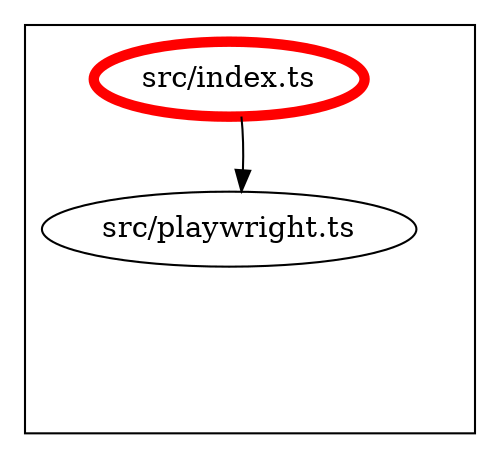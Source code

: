 digraph "dependency-graph-@siteimprove/alfa-playwright" {
  compound = true;
  "src/playwright.ts";
  subgraph "cluster_src" {
    color = "#000000";
    label = "";
    "src/playwright.ts" [
      label = "src/playwright.ts";
    ];
    "exit_src" [
      style = "invis";
    ];
    "src/index.ts" [
      label = "src/index.ts";
      color = "#ff0000";
      penwidth = 5;
    ];
    "src/playwright.ts" -> "exit_src" [
      style = "invis";
    ];
    "src/index.ts" -> "exit_src" [
      style = "invis";
    ];
  }
  "src/index.ts" -> "src/playwright.ts" [
    style = "invis";
  ];
  "src/index.ts" -> "src/playwright.ts" [
    style = "solid";
    color = "black";
  ];
}